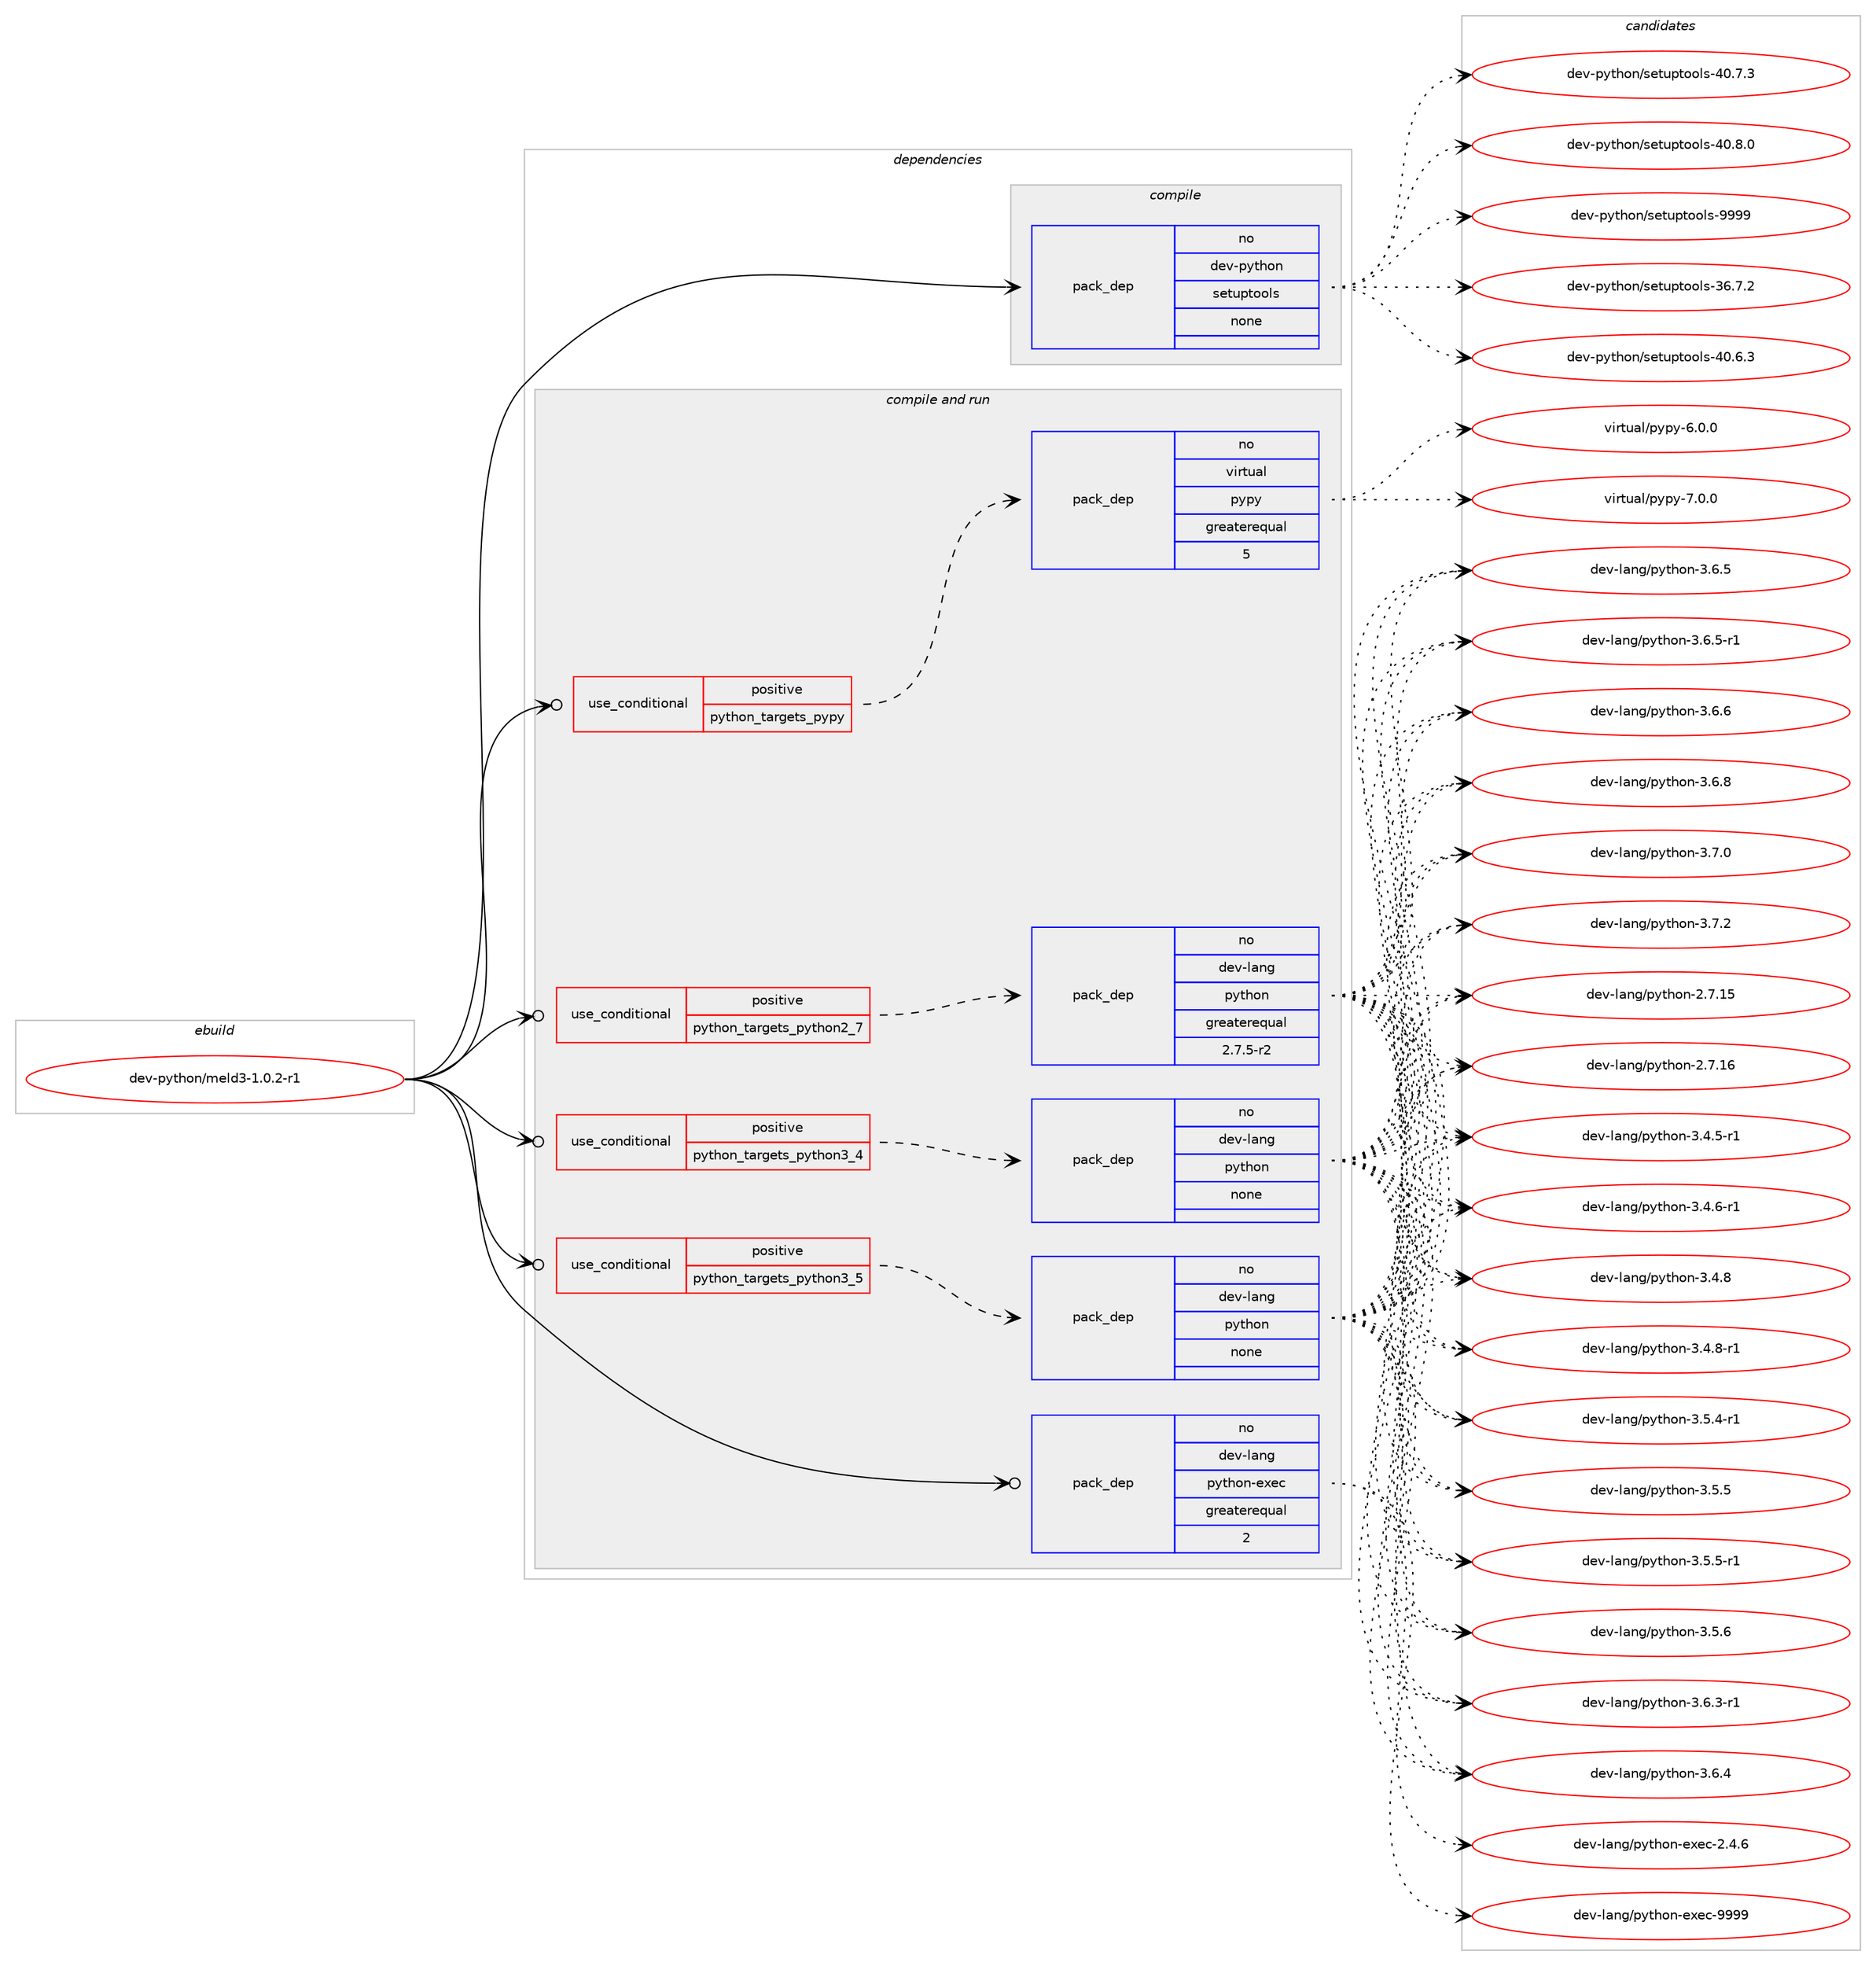 digraph prolog {

# *************
# Graph options
# *************

newrank=true;
concentrate=true;
compound=true;
graph [rankdir=LR,fontname=Helvetica,fontsize=10,ranksep=1.5];#, ranksep=2.5, nodesep=0.2];
edge  [arrowhead=vee];
node  [fontname=Helvetica,fontsize=10];

# **********
# The ebuild
# **********

subgraph cluster_leftcol {
color=gray;
rank=same;
label=<<i>ebuild</i>>;
id [label="dev-python/meld3-1.0.2-r1", color=red, width=4, href="../dev-python/meld3-1.0.2-r1.svg"];
}

# ****************
# The dependencies
# ****************

subgraph cluster_midcol {
color=gray;
label=<<i>dependencies</i>>;
subgraph cluster_compile {
fillcolor="#eeeeee";
style=filled;
label=<<i>compile</i>>;
subgraph pack1017906 {
dependency1418561 [label=<<TABLE BORDER="0" CELLBORDER="1" CELLSPACING="0" CELLPADDING="4" WIDTH="220"><TR><TD ROWSPAN="6" CELLPADDING="30">pack_dep</TD></TR><TR><TD WIDTH="110">no</TD></TR><TR><TD>dev-python</TD></TR><TR><TD>setuptools</TD></TR><TR><TD>none</TD></TR><TR><TD></TD></TR></TABLE>>, shape=none, color=blue];
}
id:e -> dependency1418561:w [weight=20,style="solid",arrowhead="vee"];
}
subgraph cluster_compileandrun {
fillcolor="#eeeeee";
style=filled;
label=<<i>compile and run</i>>;
subgraph cond377381 {
dependency1418562 [label=<<TABLE BORDER="0" CELLBORDER="1" CELLSPACING="0" CELLPADDING="4"><TR><TD ROWSPAN="3" CELLPADDING="10">use_conditional</TD></TR><TR><TD>positive</TD></TR><TR><TD>python_targets_pypy</TD></TR></TABLE>>, shape=none, color=red];
subgraph pack1017907 {
dependency1418563 [label=<<TABLE BORDER="0" CELLBORDER="1" CELLSPACING="0" CELLPADDING="4" WIDTH="220"><TR><TD ROWSPAN="6" CELLPADDING="30">pack_dep</TD></TR><TR><TD WIDTH="110">no</TD></TR><TR><TD>virtual</TD></TR><TR><TD>pypy</TD></TR><TR><TD>greaterequal</TD></TR><TR><TD>5</TD></TR></TABLE>>, shape=none, color=blue];
}
dependency1418562:e -> dependency1418563:w [weight=20,style="dashed",arrowhead="vee"];
}
id:e -> dependency1418562:w [weight=20,style="solid",arrowhead="odotvee"];
subgraph cond377382 {
dependency1418564 [label=<<TABLE BORDER="0" CELLBORDER="1" CELLSPACING="0" CELLPADDING="4"><TR><TD ROWSPAN="3" CELLPADDING="10">use_conditional</TD></TR><TR><TD>positive</TD></TR><TR><TD>python_targets_python2_7</TD></TR></TABLE>>, shape=none, color=red];
subgraph pack1017908 {
dependency1418565 [label=<<TABLE BORDER="0" CELLBORDER="1" CELLSPACING="0" CELLPADDING="4" WIDTH="220"><TR><TD ROWSPAN="6" CELLPADDING="30">pack_dep</TD></TR><TR><TD WIDTH="110">no</TD></TR><TR><TD>dev-lang</TD></TR><TR><TD>python</TD></TR><TR><TD>greaterequal</TD></TR><TR><TD>2.7.5-r2</TD></TR></TABLE>>, shape=none, color=blue];
}
dependency1418564:e -> dependency1418565:w [weight=20,style="dashed",arrowhead="vee"];
}
id:e -> dependency1418564:w [weight=20,style="solid",arrowhead="odotvee"];
subgraph cond377383 {
dependency1418566 [label=<<TABLE BORDER="0" CELLBORDER="1" CELLSPACING="0" CELLPADDING="4"><TR><TD ROWSPAN="3" CELLPADDING="10">use_conditional</TD></TR><TR><TD>positive</TD></TR><TR><TD>python_targets_python3_4</TD></TR></TABLE>>, shape=none, color=red];
subgraph pack1017909 {
dependency1418567 [label=<<TABLE BORDER="0" CELLBORDER="1" CELLSPACING="0" CELLPADDING="4" WIDTH="220"><TR><TD ROWSPAN="6" CELLPADDING="30">pack_dep</TD></TR><TR><TD WIDTH="110">no</TD></TR><TR><TD>dev-lang</TD></TR><TR><TD>python</TD></TR><TR><TD>none</TD></TR><TR><TD></TD></TR></TABLE>>, shape=none, color=blue];
}
dependency1418566:e -> dependency1418567:w [weight=20,style="dashed",arrowhead="vee"];
}
id:e -> dependency1418566:w [weight=20,style="solid",arrowhead="odotvee"];
subgraph cond377384 {
dependency1418568 [label=<<TABLE BORDER="0" CELLBORDER="1" CELLSPACING="0" CELLPADDING="4"><TR><TD ROWSPAN="3" CELLPADDING="10">use_conditional</TD></TR><TR><TD>positive</TD></TR><TR><TD>python_targets_python3_5</TD></TR></TABLE>>, shape=none, color=red];
subgraph pack1017910 {
dependency1418569 [label=<<TABLE BORDER="0" CELLBORDER="1" CELLSPACING="0" CELLPADDING="4" WIDTH="220"><TR><TD ROWSPAN="6" CELLPADDING="30">pack_dep</TD></TR><TR><TD WIDTH="110">no</TD></TR><TR><TD>dev-lang</TD></TR><TR><TD>python</TD></TR><TR><TD>none</TD></TR><TR><TD></TD></TR></TABLE>>, shape=none, color=blue];
}
dependency1418568:e -> dependency1418569:w [weight=20,style="dashed",arrowhead="vee"];
}
id:e -> dependency1418568:w [weight=20,style="solid",arrowhead="odotvee"];
subgraph pack1017911 {
dependency1418570 [label=<<TABLE BORDER="0" CELLBORDER="1" CELLSPACING="0" CELLPADDING="4" WIDTH="220"><TR><TD ROWSPAN="6" CELLPADDING="30">pack_dep</TD></TR><TR><TD WIDTH="110">no</TD></TR><TR><TD>dev-lang</TD></TR><TR><TD>python-exec</TD></TR><TR><TD>greaterequal</TD></TR><TR><TD>2</TD></TR></TABLE>>, shape=none, color=blue];
}
id:e -> dependency1418570:w [weight=20,style="solid",arrowhead="odotvee"];
}
subgraph cluster_run {
fillcolor="#eeeeee";
style=filled;
label=<<i>run</i>>;
}
}

# **************
# The candidates
# **************

subgraph cluster_choices {
rank=same;
color=gray;
label=<<i>candidates</i>>;

subgraph choice1017906 {
color=black;
nodesep=1;
choice100101118451121211161041111104711510111611711211611111110811545515446554650 [label="dev-python/setuptools-36.7.2", color=red, width=4,href="../dev-python/setuptools-36.7.2.svg"];
choice100101118451121211161041111104711510111611711211611111110811545524846544651 [label="dev-python/setuptools-40.6.3", color=red, width=4,href="../dev-python/setuptools-40.6.3.svg"];
choice100101118451121211161041111104711510111611711211611111110811545524846554651 [label="dev-python/setuptools-40.7.3", color=red, width=4,href="../dev-python/setuptools-40.7.3.svg"];
choice100101118451121211161041111104711510111611711211611111110811545524846564648 [label="dev-python/setuptools-40.8.0", color=red, width=4,href="../dev-python/setuptools-40.8.0.svg"];
choice10010111845112121116104111110471151011161171121161111111081154557575757 [label="dev-python/setuptools-9999", color=red, width=4,href="../dev-python/setuptools-9999.svg"];
dependency1418561:e -> choice100101118451121211161041111104711510111611711211611111110811545515446554650:w [style=dotted,weight="100"];
dependency1418561:e -> choice100101118451121211161041111104711510111611711211611111110811545524846544651:w [style=dotted,weight="100"];
dependency1418561:e -> choice100101118451121211161041111104711510111611711211611111110811545524846554651:w [style=dotted,weight="100"];
dependency1418561:e -> choice100101118451121211161041111104711510111611711211611111110811545524846564648:w [style=dotted,weight="100"];
dependency1418561:e -> choice10010111845112121116104111110471151011161171121161111111081154557575757:w [style=dotted,weight="100"];
}
subgraph choice1017907 {
color=black;
nodesep=1;
choice1181051141161179710847112121112121455446484648 [label="virtual/pypy-6.0.0", color=red, width=4,href="../virtual/pypy-6.0.0.svg"];
choice1181051141161179710847112121112121455546484648 [label="virtual/pypy-7.0.0", color=red, width=4,href="../virtual/pypy-7.0.0.svg"];
dependency1418563:e -> choice1181051141161179710847112121112121455446484648:w [style=dotted,weight="100"];
dependency1418563:e -> choice1181051141161179710847112121112121455546484648:w [style=dotted,weight="100"];
}
subgraph choice1017908 {
color=black;
nodesep=1;
choice10010111845108971101034711212111610411111045504655464953 [label="dev-lang/python-2.7.15", color=red, width=4,href="../dev-lang/python-2.7.15.svg"];
choice10010111845108971101034711212111610411111045504655464954 [label="dev-lang/python-2.7.16", color=red, width=4,href="../dev-lang/python-2.7.16.svg"];
choice1001011184510897110103471121211161041111104551465246534511449 [label="dev-lang/python-3.4.5-r1", color=red, width=4,href="../dev-lang/python-3.4.5-r1.svg"];
choice1001011184510897110103471121211161041111104551465246544511449 [label="dev-lang/python-3.4.6-r1", color=red, width=4,href="../dev-lang/python-3.4.6-r1.svg"];
choice100101118451089711010347112121116104111110455146524656 [label="dev-lang/python-3.4.8", color=red, width=4,href="../dev-lang/python-3.4.8.svg"];
choice1001011184510897110103471121211161041111104551465246564511449 [label="dev-lang/python-3.4.8-r1", color=red, width=4,href="../dev-lang/python-3.4.8-r1.svg"];
choice1001011184510897110103471121211161041111104551465346524511449 [label="dev-lang/python-3.5.4-r1", color=red, width=4,href="../dev-lang/python-3.5.4-r1.svg"];
choice100101118451089711010347112121116104111110455146534653 [label="dev-lang/python-3.5.5", color=red, width=4,href="../dev-lang/python-3.5.5.svg"];
choice1001011184510897110103471121211161041111104551465346534511449 [label="dev-lang/python-3.5.5-r1", color=red, width=4,href="../dev-lang/python-3.5.5-r1.svg"];
choice100101118451089711010347112121116104111110455146534654 [label="dev-lang/python-3.5.6", color=red, width=4,href="../dev-lang/python-3.5.6.svg"];
choice1001011184510897110103471121211161041111104551465446514511449 [label="dev-lang/python-3.6.3-r1", color=red, width=4,href="../dev-lang/python-3.6.3-r1.svg"];
choice100101118451089711010347112121116104111110455146544652 [label="dev-lang/python-3.6.4", color=red, width=4,href="../dev-lang/python-3.6.4.svg"];
choice100101118451089711010347112121116104111110455146544653 [label="dev-lang/python-3.6.5", color=red, width=4,href="../dev-lang/python-3.6.5.svg"];
choice1001011184510897110103471121211161041111104551465446534511449 [label="dev-lang/python-3.6.5-r1", color=red, width=4,href="../dev-lang/python-3.6.5-r1.svg"];
choice100101118451089711010347112121116104111110455146544654 [label="dev-lang/python-3.6.6", color=red, width=4,href="../dev-lang/python-3.6.6.svg"];
choice100101118451089711010347112121116104111110455146544656 [label="dev-lang/python-3.6.8", color=red, width=4,href="../dev-lang/python-3.6.8.svg"];
choice100101118451089711010347112121116104111110455146554648 [label="dev-lang/python-3.7.0", color=red, width=4,href="../dev-lang/python-3.7.0.svg"];
choice100101118451089711010347112121116104111110455146554650 [label="dev-lang/python-3.7.2", color=red, width=4,href="../dev-lang/python-3.7.2.svg"];
dependency1418565:e -> choice10010111845108971101034711212111610411111045504655464953:w [style=dotted,weight="100"];
dependency1418565:e -> choice10010111845108971101034711212111610411111045504655464954:w [style=dotted,weight="100"];
dependency1418565:e -> choice1001011184510897110103471121211161041111104551465246534511449:w [style=dotted,weight="100"];
dependency1418565:e -> choice1001011184510897110103471121211161041111104551465246544511449:w [style=dotted,weight="100"];
dependency1418565:e -> choice100101118451089711010347112121116104111110455146524656:w [style=dotted,weight="100"];
dependency1418565:e -> choice1001011184510897110103471121211161041111104551465246564511449:w [style=dotted,weight="100"];
dependency1418565:e -> choice1001011184510897110103471121211161041111104551465346524511449:w [style=dotted,weight="100"];
dependency1418565:e -> choice100101118451089711010347112121116104111110455146534653:w [style=dotted,weight="100"];
dependency1418565:e -> choice1001011184510897110103471121211161041111104551465346534511449:w [style=dotted,weight="100"];
dependency1418565:e -> choice100101118451089711010347112121116104111110455146534654:w [style=dotted,weight="100"];
dependency1418565:e -> choice1001011184510897110103471121211161041111104551465446514511449:w [style=dotted,weight="100"];
dependency1418565:e -> choice100101118451089711010347112121116104111110455146544652:w [style=dotted,weight="100"];
dependency1418565:e -> choice100101118451089711010347112121116104111110455146544653:w [style=dotted,weight="100"];
dependency1418565:e -> choice1001011184510897110103471121211161041111104551465446534511449:w [style=dotted,weight="100"];
dependency1418565:e -> choice100101118451089711010347112121116104111110455146544654:w [style=dotted,weight="100"];
dependency1418565:e -> choice100101118451089711010347112121116104111110455146544656:w [style=dotted,weight="100"];
dependency1418565:e -> choice100101118451089711010347112121116104111110455146554648:w [style=dotted,weight="100"];
dependency1418565:e -> choice100101118451089711010347112121116104111110455146554650:w [style=dotted,weight="100"];
}
subgraph choice1017909 {
color=black;
nodesep=1;
choice10010111845108971101034711212111610411111045504655464953 [label="dev-lang/python-2.7.15", color=red, width=4,href="../dev-lang/python-2.7.15.svg"];
choice10010111845108971101034711212111610411111045504655464954 [label="dev-lang/python-2.7.16", color=red, width=4,href="../dev-lang/python-2.7.16.svg"];
choice1001011184510897110103471121211161041111104551465246534511449 [label="dev-lang/python-3.4.5-r1", color=red, width=4,href="../dev-lang/python-3.4.5-r1.svg"];
choice1001011184510897110103471121211161041111104551465246544511449 [label="dev-lang/python-3.4.6-r1", color=red, width=4,href="../dev-lang/python-3.4.6-r1.svg"];
choice100101118451089711010347112121116104111110455146524656 [label="dev-lang/python-3.4.8", color=red, width=4,href="../dev-lang/python-3.4.8.svg"];
choice1001011184510897110103471121211161041111104551465246564511449 [label="dev-lang/python-3.4.8-r1", color=red, width=4,href="../dev-lang/python-3.4.8-r1.svg"];
choice1001011184510897110103471121211161041111104551465346524511449 [label="dev-lang/python-3.5.4-r1", color=red, width=4,href="../dev-lang/python-3.5.4-r1.svg"];
choice100101118451089711010347112121116104111110455146534653 [label="dev-lang/python-3.5.5", color=red, width=4,href="../dev-lang/python-3.5.5.svg"];
choice1001011184510897110103471121211161041111104551465346534511449 [label="dev-lang/python-3.5.5-r1", color=red, width=4,href="../dev-lang/python-3.5.5-r1.svg"];
choice100101118451089711010347112121116104111110455146534654 [label="dev-lang/python-3.5.6", color=red, width=4,href="../dev-lang/python-3.5.6.svg"];
choice1001011184510897110103471121211161041111104551465446514511449 [label="dev-lang/python-3.6.3-r1", color=red, width=4,href="../dev-lang/python-3.6.3-r1.svg"];
choice100101118451089711010347112121116104111110455146544652 [label="dev-lang/python-3.6.4", color=red, width=4,href="../dev-lang/python-3.6.4.svg"];
choice100101118451089711010347112121116104111110455146544653 [label="dev-lang/python-3.6.5", color=red, width=4,href="../dev-lang/python-3.6.5.svg"];
choice1001011184510897110103471121211161041111104551465446534511449 [label="dev-lang/python-3.6.5-r1", color=red, width=4,href="../dev-lang/python-3.6.5-r1.svg"];
choice100101118451089711010347112121116104111110455146544654 [label="dev-lang/python-3.6.6", color=red, width=4,href="../dev-lang/python-3.6.6.svg"];
choice100101118451089711010347112121116104111110455146544656 [label="dev-lang/python-3.6.8", color=red, width=4,href="../dev-lang/python-3.6.8.svg"];
choice100101118451089711010347112121116104111110455146554648 [label="dev-lang/python-3.7.0", color=red, width=4,href="../dev-lang/python-3.7.0.svg"];
choice100101118451089711010347112121116104111110455146554650 [label="dev-lang/python-3.7.2", color=red, width=4,href="../dev-lang/python-3.7.2.svg"];
dependency1418567:e -> choice10010111845108971101034711212111610411111045504655464953:w [style=dotted,weight="100"];
dependency1418567:e -> choice10010111845108971101034711212111610411111045504655464954:w [style=dotted,weight="100"];
dependency1418567:e -> choice1001011184510897110103471121211161041111104551465246534511449:w [style=dotted,weight="100"];
dependency1418567:e -> choice1001011184510897110103471121211161041111104551465246544511449:w [style=dotted,weight="100"];
dependency1418567:e -> choice100101118451089711010347112121116104111110455146524656:w [style=dotted,weight="100"];
dependency1418567:e -> choice1001011184510897110103471121211161041111104551465246564511449:w [style=dotted,weight="100"];
dependency1418567:e -> choice1001011184510897110103471121211161041111104551465346524511449:w [style=dotted,weight="100"];
dependency1418567:e -> choice100101118451089711010347112121116104111110455146534653:w [style=dotted,weight="100"];
dependency1418567:e -> choice1001011184510897110103471121211161041111104551465346534511449:w [style=dotted,weight="100"];
dependency1418567:e -> choice100101118451089711010347112121116104111110455146534654:w [style=dotted,weight="100"];
dependency1418567:e -> choice1001011184510897110103471121211161041111104551465446514511449:w [style=dotted,weight="100"];
dependency1418567:e -> choice100101118451089711010347112121116104111110455146544652:w [style=dotted,weight="100"];
dependency1418567:e -> choice100101118451089711010347112121116104111110455146544653:w [style=dotted,weight="100"];
dependency1418567:e -> choice1001011184510897110103471121211161041111104551465446534511449:w [style=dotted,weight="100"];
dependency1418567:e -> choice100101118451089711010347112121116104111110455146544654:w [style=dotted,weight="100"];
dependency1418567:e -> choice100101118451089711010347112121116104111110455146544656:w [style=dotted,weight="100"];
dependency1418567:e -> choice100101118451089711010347112121116104111110455146554648:w [style=dotted,weight="100"];
dependency1418567:e -> choice100101118451089711010347112121116104111110455146554650:w [style=dotted,weight="100"];
}
subgraph choice1017910 {
color=black;
nodesep=1;
choice10010111845108971101034711212111610411111045504655464953 [label="dev-lang/python-2.7.15", color=red, width=4,href="../dev-lang/python-2.7.15.svg"];
choice10010111845108971101034711212111610411111045504655464954 [label="dev-lang/python-2.7.16", color=red, width=4,href="../dev-lang/python-2.7.16.svg"];
choice1001011184510897110103471121211161041111104551465246534511449 [label="dev-lang/python-3.4.5-r1", color=red, width=4,href="../dev-lang/python-3.4.5-r1.svg"];
choice1001011184510897110103471121211161041111104551465246544511449 [label="dev-lang/python-3.4.6-r1", color=red, width=4,href="../dev-lang/python-3.4.6-r1.svg"];
choice100101118451089711010347112121116104111110455146524656 [label="dev-lang/python-3.4.8", color=red, width=4,href="../dev-lang/python-3.4.8.svg"];
choice1001011184510897110103471121211161041111104551465246564511449 [label="dev-lang/python-3.4.8-r1", color=red, width=4,href="../dev-lang/python-3.4.8-r1.svg"];
choice1001011184510897110103471121211161041111104551465346524511449 [label="dev-lang/python-3.5.4-r1", color=red, width=4,href="../dev-lang/python-3.5.4-r1.svg"];
choice100101118451089711010347112121116104111110455146534653 [label="dev-lang/python-3.5.5", color=red, width=4,href="../dev-lang/python-3.5.5.svg"];
choice1001011184510897110103471121211161041111104551465346534511449 [label="dev-lang/python-3.5.5-r1", color=red, width=4,href="../dev-lang/python-3.5.5-r1.svg"];
choice100101118451089711010347112121116104111110455146534654 [label="dev-lang/python-3.5.6", color=red, width=4,href="../dev-lang/python-3.5.6.svg"];
choice1001011184510897110103471121211161041111104551465446514511449 [label="dev-lang/python-3.6.3-r1", color=red, width=4,href="../dev-lang/python-3.6.3-r1.svg"];
choice100101118451089711010347112121116104111110455146544652 [label="dev-lang/python-3.6.4", color=red, width=4,href="../dev-lang/python-3.6.4.svg"];
choice100101118451089711010347112121116104111110455146544653 [label="dev-lang/python-3.6.5", color=red, width=4,href="../dev-lang/python-3.6.5.svg"];
choice1001011184510897110103471121211161041111104551465446534511449 [label="dev-lang/python-3.6.5-r1", color=red, width=4,href="../dev-lang/python-3.6.5-r1.svg"];
choice100101118451089711010347112121116104111110455146544654 [label="dev-lang/python-3.6.6", color=red, width=4,href="../dev-lang/python-3.6.6.svg"];
choice100101118451089711010347112121116104111110455146544656 [label="dev-lang/python-3.6.8", color=red, width=4,href="../dev-lang/python-3.6.8.svg"];
choice100101118451089711010347112121116104111110455146554648 [label="dev-lang/python-3.7.0", color=red, width=4,href="../dev-lang/python-3.7.0.svg"];
choice100101118451089711010347112121116104111110455146554650 [label="dev-lang/python-3.7.2", color=red, width=4,href="../dev-lang/python-3.7.2.svg"];
dependency1418569:e -> choice10010111845108971101034711212111610411111045504655464953:w [style=dotted,weight="100"];
dependency1418569:e -> choice10010111845108971101034711212111610411111045504655464954:w [style=dotted,weight="100"];
dependency1418569:e -> choice1001011184510897110103471121211161041111104551465246534511449:w [style=dotted,weight="100"];
dependency1418569:e -> choice1001011184510897110103471121211161041111104551465246544511449:w [style=dotted,weight="100"];
dependency1418569:e -> choice100101118451089711010347112121116104111110455146524656:w [style=dotted,weight="100"];
dependency1418569:e -> choice1001011184510897110103471121211161041111104551465246564511449:w [style=dotted,weight="100"];
dependency1418569:e -> choice1001011184510897110103471121211161041111104551465346524511449:w [style=dotted,weight="100"];
dependency1418569:e -> choice100101118451089711010347112121116104111110455146534653:w [style=dotted,weight="100"];
dependency1418569:e -> choice1001011184510897110103471121211161041111104551465346534511449:w [style=dotted,weight="100"];
dependency1418569:e -> choice100101118451089711010347112121116104111110455146534654:w [style=dotted,weight="100"];
dependency1418569:e -> choice1001011184510897110103471121211161041111104551465446514511449:w [style=dotted,weight="100"];
dependency1418569:e -> choice100101118451089711010347112121116104111110455146544652:w [style=dotted,weight="100"];
dependency1418569:e -> choice100101118451089711010347112121116104111110455146544653:w [style=dotted,weight="100"];
dependency1418569:e -> choice1001011184510897110103471121211161041111104551465446534511449:w [style=dotted,weight="100"];
dependency1418569:e -> choice100101118451089711010347112121116104111110455146544654:w [style=dotted,weight="100"];
dependency1418569:e -> choice100101118451089711010347112121116104111110455146544656:w [style=dotted,weight="100"];
dependency1418569:e -> choice100101118451089711010347112121116104111110455146554648:w [style=dotted,weight="100"];
dependency1418569:e -> choice100101118451089711010347112121116104111110455146554650:w [style=dotted,weight="100"];
}
subgraph choice1017911 {
color=black;
nodesep=1;
choice1001011184510897110103471121211161041111104510112010199455046524654 [label="dev-lang/python-exec-2.4.6", color=red, width=4,href="../dev-lang/python-exec-2.4.6.svg"];
choice10010111845108971101034711212111610411111045101120101994557575757 [label="dev-lang/python-exec-9999", color=red, width=4,href="../dev-lang/python-exec-9999.svg"];
dependency1418570:e -> choice1001011184510897110103471121211161041111104510112010199455046524654:w [style=dotted,weight="100"];
dependency1418570:e -> choice10010111845108971101034711212111610411111045101120101994557575757:w [style=dotted,weight="100"];
}
}

}
